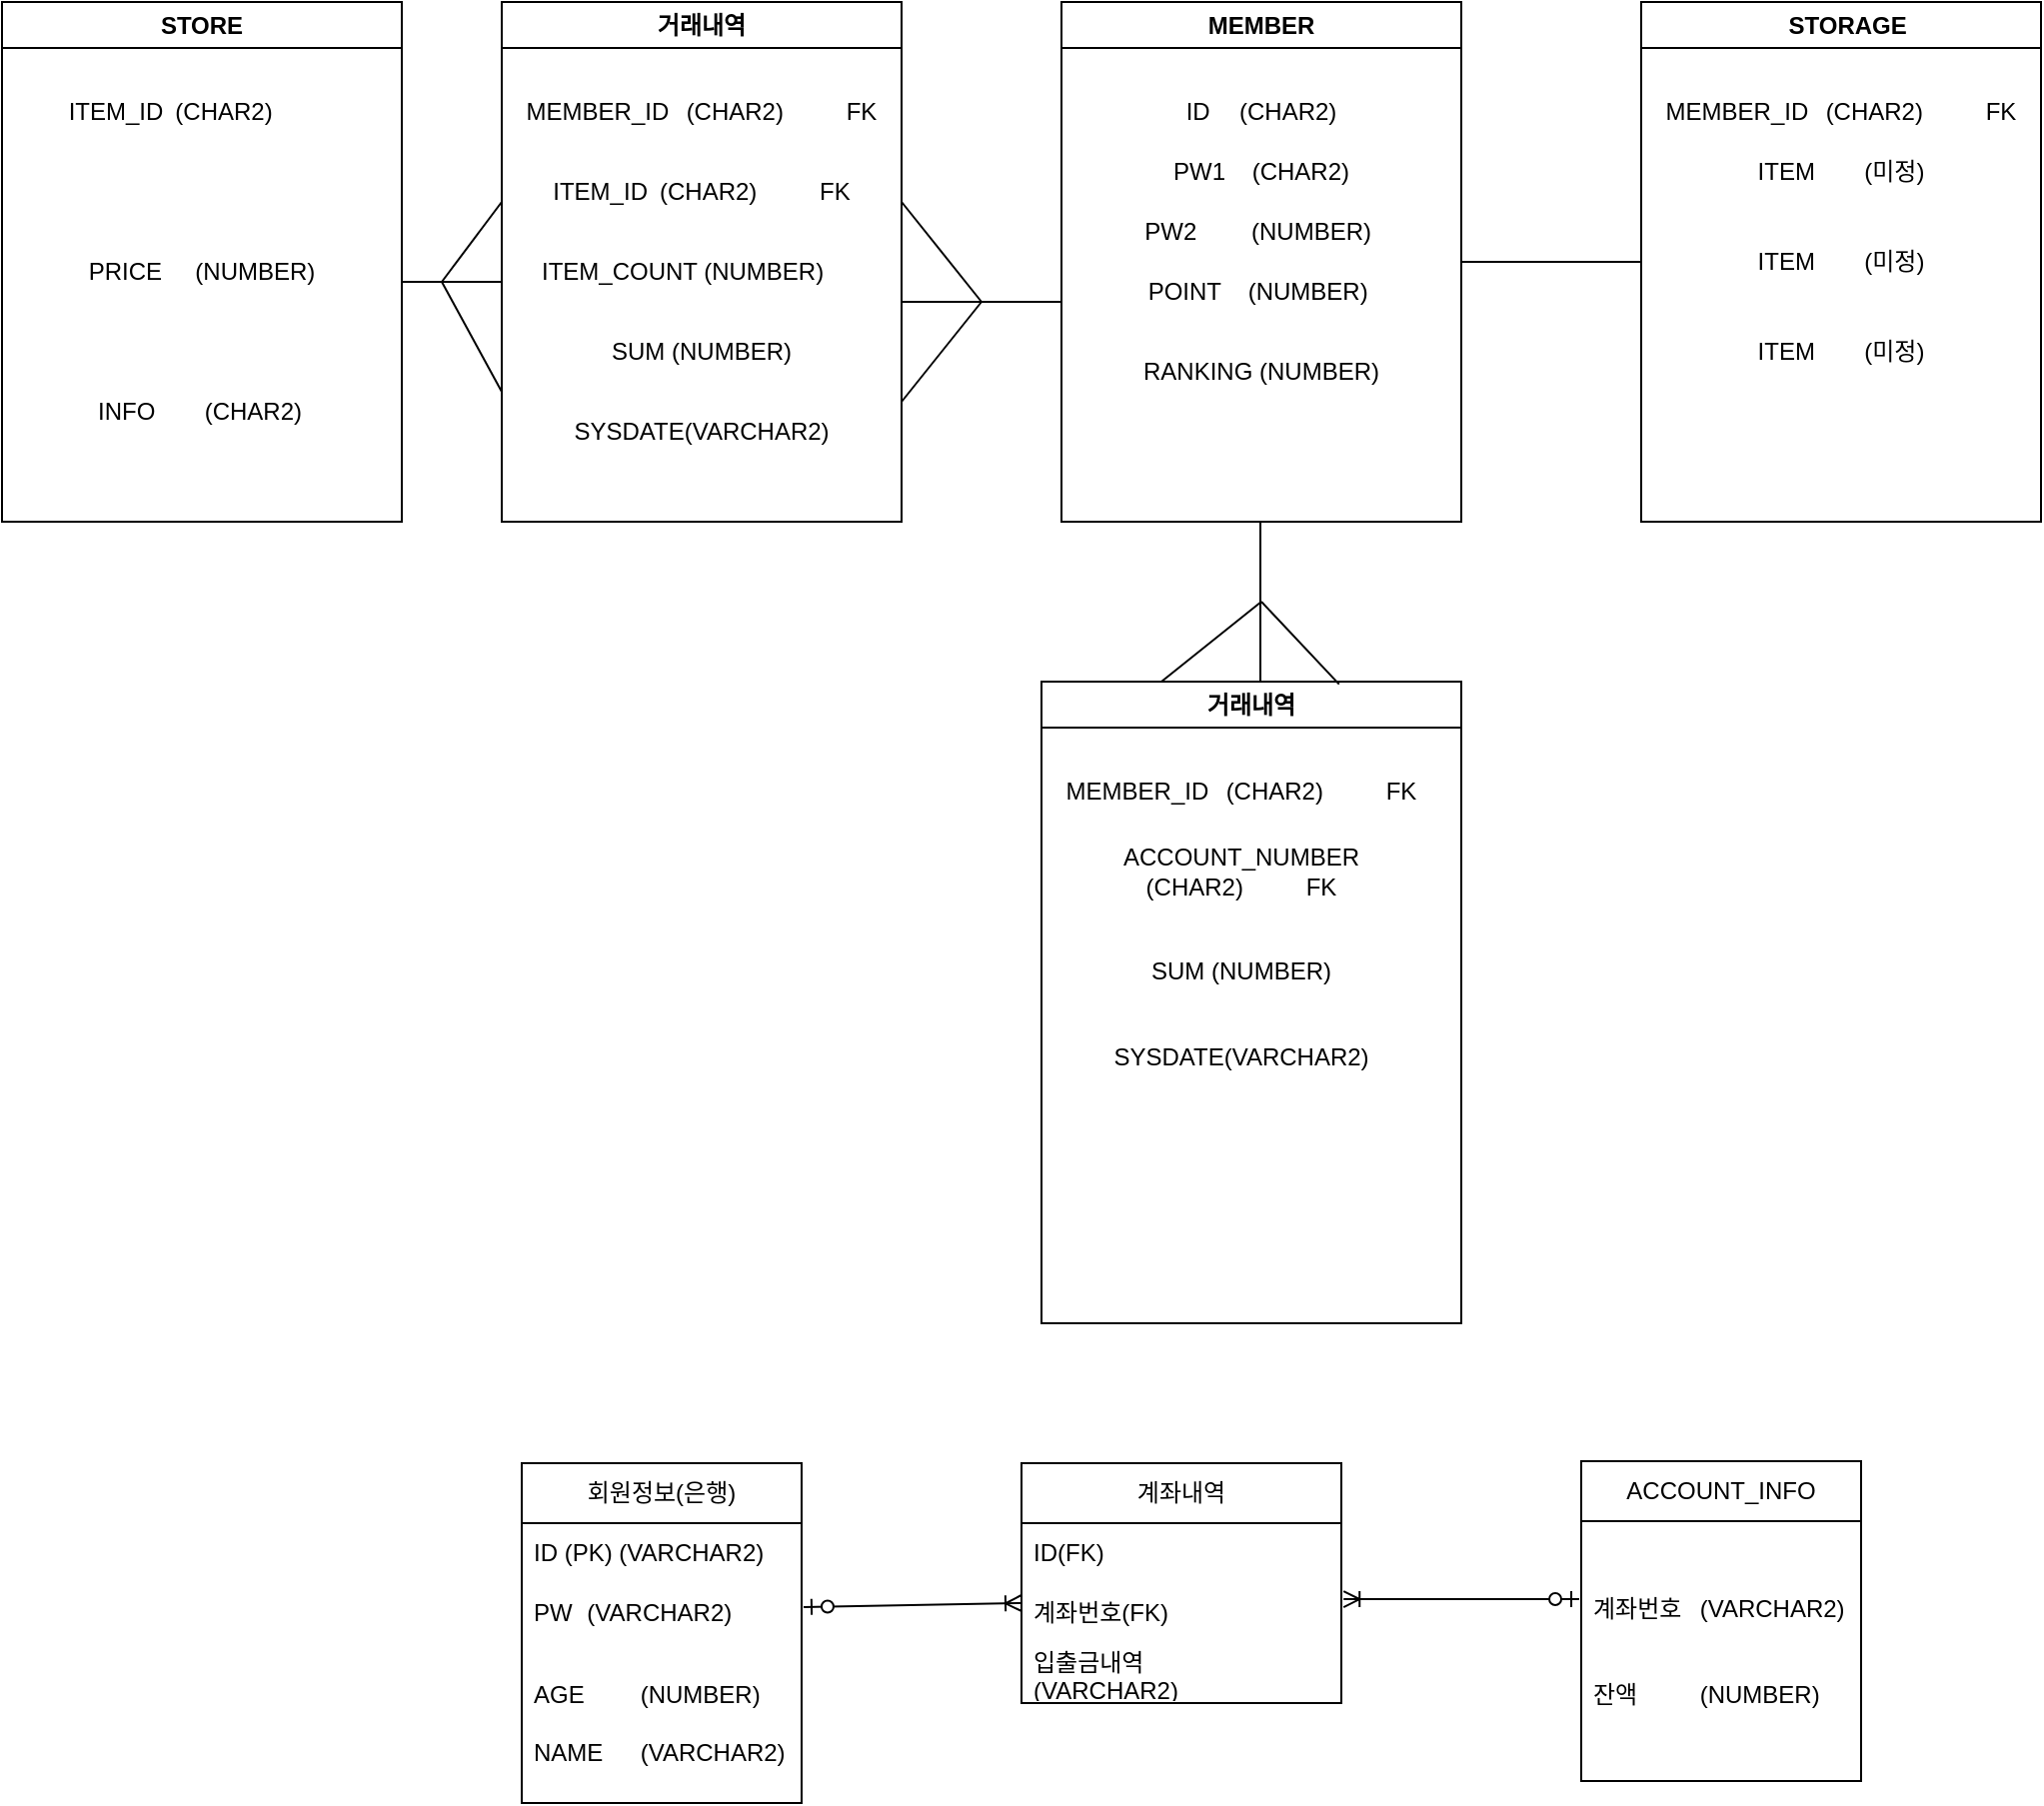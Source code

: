 <mxfile version="21.4.0" type="google">
  <diagram id="R2lEEEUBdFMjLlhIrx00" name="Page-1">
    <mxGraphModel dx="2510" dy="955" grid="1" gridSize="10" guides="1" tooltips="1" connect="1" arrows="1" fold="1" page="1" pageScale="1" pageWidth="850" pageHeight="1100" math="0" shadow="0" extFonts="Permanent Marker^https://fonts.googleapis.com/css?family=Permanent+Marker">
      <root>
        <mxCell id="0" />
        <mxCell id="1" parent="0" />
        <mxCell id="2W_x00pPGA0y_TqVCKb4-1" value="MEMBER" style="swimlane;whiteSpace=wrap;html=1;startSize=23;" parent="1" vertex="1">
          <mxGeometry x="320" y="140" width="200" height="260" as="geometry" />
        </mxCell>
        <mxCell id="2W_x00pPGA0y_TqVCKb4-6" value="ID&lt;span style=&quot;white-space: pre;&quot;&gt;&#x9;&lt;/span&gt;(CHAR2)" style="text;html=1;strokeColor=none;fillColor=none;align=center;verticalAlign=middle;whiteSpace=wrap;rounded=0;" parent="2W_x00pPGA0y_TqVCKb4-1" vertex="1">
          <mxGeometry x="10" y="40" width="180" height="30" as="geometry" />
        </mxCell>
        <mxCell id="2W_x00pPGA0y_TqVCKb4-7" value="PW1&lt;span style=&quot;&quot;&gt;&lt;span style=&quot;white-space: pre;&quot;&gt;&amp;nbsp;&amp;nbsp;&amp;nbsp;&amp;nbsp;&lt;/span&gt;&lt;/span&gt;(CHAR2)" style="text;html=1;strokeColor=none;fillColor=none;align=center;verticalAlign=middle;whiteSpace=wrap;rounded=0;" parent="2W_x00pPGA0y_TqVCKb4-1" vertex="1">
          <mxGeometry x="10" y="70" width="180" height="30" as="geometry" />
        </mxCell>
        <mxCell id="2W_x00pPGA0y_TqVCKb4-8" value="PW2&lt;span style=&quot;white-space: pre;&quot;&gt;&#x9;&lt;/span&gt;(NUMBER)&amp;nbsp;" style="text;html=1;strokeColor=none;fillColor=none;align=center;verticalAlign=middle;whiteSpace=wrap;rounded=0;" parent="2W_x00pPGA0y_TqVCKb4-1" vertex="1">
          <mxGeometry x="10" y="100" width="180" height="30" as="geometry" />
        </mxCell>
        <mxCell id="2W_x00pPGA0y_TqVCKb4-11" value="POINT&lt;span style=&quot;&quot;&gt;&lt;span style=&quot;white-space: pre;&quot;&gt;&amp;nbsp;&amp;nbsp;&amp;nbsp;&amp;nbsp;&lt;/span&gt;&lt;/span&gt;(NUMBER)&amp;nbsp;" style="text;html=1;strokeColor=none;fillColor=none;align=center;verticalAlign=middle;whiteSpace=wrap;rounded=0;" parent="2W_x00pPGA0y_TqVCKb4-1" vertex="1">
          <mxGeometry x="10" y="130" width="180" height="30" as="geometry" />
        </mxCell>
        <mxCell id="2W_x00pPGA0y_TqVCKb4-15" value="RANKING (NUMBER)" style="text;html=1;strokeColor=none;fillColor=none;align=center;verticalAlign=middle;whiteSpace=wrap;rounded=0;" parent="2W_x00pPGA0y_TqVCKb4-1" vertex="1">
          <mxGeometry x="10" y="170" width="180" height="30" as="geometry" />
        </mxCell>
        <mxCell id="2W_x00pPGA0y_TqVCKb4-16" value="STORE" style="swimlane;whiteSpace=wrap;html=1;" parent="1" vertex="1">
          <mxGeometry x="-210" y="140" width="200" height="260" as="geometry" />
        </mxCell>
        <mxCell id="2W_x00pPGA0y_TqVCKb4-36" value="ITEM_ID&lt;span style=&quot;white-space: pre;&quot;&gt;&#x9;&lt;/span&gt;(CHAR2)&lt;span style=&quot;white-space: pre;&quot;&gt;&#x9;&lt;span style=&quot;white-space: pre;&quot;&gt;&#x9;&lt;/span&gt;&lt;/span&gt;" style="text;html=1;strokeColor=none;fillColor=none;align=center;verticalAlign=middle;whiteSpace=wrap;rounded=0;" parent="2W_x00pPGA0y_TqVCKb4-16" vertex="1">
          <mxGeometry x="10" y="40" width="180" height="30" as="geometry" />
        </mxCell>
        <mxCell id="2W_x00pPGA0y_TqVCKb4-37" value="INFO&lt;span style=&quot;white-space: pre;&quot;&gt;&#x9;&lt;/span&gt;(CHAR2)" style="text;html=1;strokeColor=none;fillColor=none;align=center;verticalAlign=middle;whiteSpace=wrap;rounded=0;" parent="2W_x00pPGA0y_TqVCKb4-16" vertex="1">
          <mxGeometry x="9" y="190" width="180" height="30" as="geometry" />
        </mxCell>
        <mxCell id="2W_x00pPGA0y_TqVCKb4-38" value="PRICE&lt;span style=&quot;white-space: pre;&quot;&gt;&#x9;&lt;/span&gt;(NUMBER)" style="text;html=1;strokeColor=none;fillColor=none;align=center;verticalAlign=middle;whiteSpace=wrap;rounded=0;" parent="2W_x00pPGA0y_TqVCKb4-16" vertex="1">
          <mxGeometry x="10" y="120" width="180" height="30" as="geometry" />
        </mxCell>
        <mxCell id="2W_x00pPGA0y_TqVCKb4-22" value="거래내역" style="swimlane;whiteSpace=wrap;html=1;" parent="1" vertex="1">
          <mxGeometry x="40" y="140" width="200" height="260" as="geometry" />
        </mxCell>
        <mxCell id="2W_x00pPGA0y_TqVCKb4-29" value="" style="endArrow=none;html=1;rounded=0;exitX=0;exitY=0.75;exitDx=0;exitDy=0;" parent="2W_x00pPGA0y_TqVCKb4-22" source="2W_x00pPGA0y_TqVCKb4-22" edge="1">
          <mxGeometry width="50" height="50" relative="1" as="geometry">
            <mxPoint x="-50" y="190" as="sourcePoint" />
            <mxPoint x="-30" y="140" as="targetPoint" />
          </mxGeometry>
        </mxCell>
        <mxCell id="2W_x00pPGA0y_TqVCKb4-18" value="MEMBER_ID&lt;span style=&quot;white-space: pre;&quot;&gt;&#x9;&lt;/span&gt;(CHAR2)&lt;span style=&quot;white-space: pre;&quot;&gt;&#x9;&lt;span style=&quot;white-space: pre;&quot;&gt;&#x9;&lt;/span&gt;F&lt;/span&gt;K" style="text;html=1;strokeColor=none;fillColor=none;align=center;verticalAlign=middle;whiteSpace=wrap;rounded=0;" parent="2W_x00pPGA0y_TqVCKb4-22" vertex="1">
          <mxGeometry x="10" y="40" width="180" height="30" as="geometry" />
        </mxCell>
        <mxCell id="2W_x00pPGA0y_TqVCKb4-32" value="ITEM_ID&lt;span style=&quot;white-space: pre;&quot;&gt;&#x9;&lt;/span&gt;(CHAR2)&lt;span style=&quot;white-space: pre;&quot;&gt;&#x9;&lt;span style=&quot;white-space: pre;&quot;&gt;&#x9;&lt;/span&gt;F&lt;/span&gt;K" style="text;html=1;strokeColor=none;fillColor=none;align=center;verticalAlign=middle;whiteSpace=wrap;rounded=0;" parent="2W_x00pPGA0y_TqVCKb4-22" vertex="1">
          <mxGeometry x="10" y="80" width="180" height="30" as="geometry" />
        </mxCell>
        <mxCell id="2W_x00pPGA0y_TqVCKb4-33" value="ITEM_COUNT (NUMBER)&lt;span style=&quot;white-space: pre;&quot;&gt;&#x9;&lt;/span&gt;" style="text;html=1;strokeColor=none;fillColor=none;align=center;verticalAlign=middle;whiteSpace=wrap;rounded=0;" parent="2W_x00pPGA0y_TqVCKb4-22" vertex="1">
          <mxGeometry x="10" y="120" width="180" height="30" as="geometry" />
        </mxCell>
        <mxCell id="2W_x00pPGA0y_TqVCKb4-56" value="SUM (NUMBER)" style="text;html=1;strokeColor=none;fillColor=none;align=center;verticalAlign=middle;whiteSpace=wrap;rounded=0;" parent="2W_x00pPGA0y_TqVCKb4-22" vertex="1">
          <mxGeometry x="10" y="160" width="180" height="30" as="geometry" />
        </mxCell>
        <mxCell id="2W_x00pPGA0y_TqVCKb4-57" value="SYSDATE(VARCHAR2)" style="text;html=1;strokeColor=none;fillColor=none;align=center;verticalAlign=middle;whiteSpace=wrap;rounded=0;" parent="2W_x00pPGA0y_TqVCKb4-22" vertex="1">
          <mxGeometry x="10" y="200" width="180" height="30" as="geometry" />
        </mxCell>
        <mxCell id="2W_x00pPGA0y_TqVCKb4-23" value="" style="endArrow=none;html=1;rounded=0;" parent="1" edge="1">
          <mxGeometry width="50" height="50" relative="1" as="geometry">
            <mxPoint x="240" y="290" as="sourcePoint" />
            <mxPoint x="320" y="290" as="targetPoint" />
          </mxGeometry>
        </mxCell>
        <mxCell id="2W_x00pPGA0y_TqVCKb4-24" value="" style="endArrow=none;html=1;rounded=0;" parent="1" edge="1">
          <mxGeometry width="50" height="50" relative="1" as="geometry">
            <mxPoint x="-10" y="280" as="sourcePoint" />
            <mxPoint x="40" y="280" as="targetPoint" />
          </mxGeometry>
        </mxCell>
        <mxCell id="2W_x00pPGA0y_TqVCKb4-25" value="" style="endArrow=none;html=1;rounded=0;" parent="1" edge="1">
          <mxGeometry width="50" height="50" relative="1" as="geometry">
            <mxPoint x="240" y="240" as="sourcePoint" />
            <mxPoint x="280" y="290" as="targetPoint" />
          </mxGeometry>
        </mxCell>
        <mxCell id="2W_x00pPGA0y_TqVCKb4-26" value="" style="endArrow=none;html=1;rounded=0;" parent="1" edge="1">
          <mxGeometry width="50" height="50" relative="1" as="geometry">
            <mxPoint x="240" y="340" as="sourcePoint" />
            <mxPoint x="280" y="290" as="targetPoint" />
          </mxGeometry>
        </mxCell>
        <mxCell id="2W_x00pPGA0y_TqVCKb4-28" value="" style="endArrow=none;html=1;rounded=0;" parent="1" edge="1">
          <mxGeometry width="50" height="50" relative="1" as="geometry">
            <mxPoint x="40" y="240" as="sourcePoint" />
            <mxPoint x="10" y="280" as="targetPoint" />
          </mxGeometry>
        </mxCell>
        <mxCell id="2W_x00pPGA0y_TqVCKb4-55" value="&amp;nbsp; STORAGE" style="swimlane;whiteSpace=wrap;html=1;startSize=23;" parent="1" vertex="1">
          <mxGeometry x="610" y="140" width="200" height="260" as="geometry" />
        </mxCell>
        <mxCell id="2W_x00pPGA0y_TqVCKb4-60" value="ITEM&lt;span style=&quot;white-space: pre;&quot;&gt;&#x9;&lt;/span&gt;(미정)" style="text;html=1;strokeColor=none;fillColor=none;align=center;verticalAlign=middle;whiteSpace=wrap;rounded=0;" parent="2W_x00pPGA0y_TqVCKb4-55" vertex="1">
          <mxGeometry x="10" y="160" width="180" height="30" as="geometry" />
        </mxCell>
        <mxCell id="2W_x00pPGA0y_TqVCKb4-59" value="ITEM&lt;span style=&quot;white-space: pre;&quot;&gt;&#x9;&lt;/span&gt;(미정)" style="text;html=1;strokeColor=none;fillColor=none;align=center;verticalAlign=middle;whiteSpace=wrap;rounded=0;" parent="2W_x00pPGA0y_TqVCKb4-55" vertex="1">
          <mxGeometry x="10" y="115" width="180" height="30" as="geometry" />
        </mxCell>
        <mxCell id="2W_x00pPGA0y_TqVCKb4-13" value="ITEM&lt;span style=&quot;white-space: pre;&quot;&gt;&#x9;&lt;/span&gt;(미정)" style="text;html=1;strokeColor=none;fillColor=none;align=center;verticalAlign=middle;whiteSpace=wrap;rounded=0;" parent="2W_x00pPGA0y_TqVCKb4-55" vertex="1">
          <mxGeometry x="10" y="70" width="180" height="30" as="geometry" />
        </mxCell>
        <mxCell id="2W_x00pPGA0y_TqVCKb4-61" value="MEMBER_ID&lt;span style=&quot;white-space: pre;&quot;&gt;&#x9;&lt;/span&gt;(CHAR2)&lt;span style=&quot;white-space: pre;&quot;&gt;&#x9;&lt;span style=&quot;white-space: pre;&quot;&gt;&#x9;&lt;/span&gt;F&lt;/span&gt;K" style="text;html=1;strokeColor=none;fillColor=none;align=center;verticalAlign=middle;whiteSpace=wrap;rounded=0;" parent="2W_x00pPGA0y_TqVCKb4-55" vertex="1">
          <mxGeometry x="10" y="40" width="180" height="30" as="geometry" />
        </mxCell>
        <mxCell id="2W_x00pPGA0y_TqVCKb4-64" value="" style="endArrow=none;html=1;rounded=0;entryX=0;entryY=0.5;entryDx=0;entryDy=0;exitX=1;exitY=0.5;exitDx=0;exitDy=0;" parent="1" source="2W_x00pPGA0y_TqVCKb4-1" target="2W_x00pPGA0y_TqVCKb4-55" edge="1">
          <mxGeometry width="50" height="50" relative="1" as="geometry">
            <mxPoint x="420" y="180" as="sourcePoint" />
            <mxPoint x="470" y="130" as="targetPoint" />
          </mxGeometry>
        </mxCell>
        <mxCell id="2W_x00pPGA0y_TqVCKb4-66" value="" style="endArrow=none;html=1;rounded=0;" parent="1" edge="1">
          <mxGeometry width="50" height="50" relative="1" as="geometry">
            <mxPoint x="419.5" y="480" as="sourcePoint" />
            <mxPoint x="419.5" y="400" as="targetPoint" />
          </mxGeometry>
        </mxCell>
        <mxCell id="2W_x00pPGA0y_TqVCKb4-70" value="거래내역" style="swimlane;whiteSpace=wrap;html=1;" parent="1" vertex="1">
          <mxGeometry x="310" y="480" width="210" height="321" as="geometry" />
        </mxCell>
        <mxCell id="2W_x00pPGA0y_TqVCKb4-72" value="MEMBER_ID&lt;span style=&quot;white-space: pre;&quot;&gt;&#x9;&lt;/span&gt;(CHAR2)&lt;span style=&quot;white-space: pre;&quot;&gt;&#x9;&lt;span style=&quot;white-space: pre;&quot;&gt;&#x9;&lt;/span&gt;F&lt;/span&gt;K" style="text;html=1;strokeColor=none;fillColor=none;align=center;verticalAlign=middle;whiteSpace=wrap;rounded=0;" parent="2W_x00pPGA0y_TqVCKb4-70" vertex="1">
          <mxGeometry x="10" y="40" width="180" height="30" as="geometry" />
        </mxCell>
        <mxCell id="2W_x00pPGA0y_TqVCKb4-73" value="ACCOUNT_NUMBER&lt;br&gt;(CHAR2)&lt;span style=&quot;white-space: pre;&quot;&gt;&#x9;&lt;span style=&quot;white-space: pre;&quot;&gt;&#x9;&lt;/span&gt;F&lt;/span&gt;K" style="text;html=1;strokeColor=none;fillColor=none;align=center;verticalAlign=middle;whiteSpace=wrap;rounded=0;" parent="2W_x00pPGA0y_TqVCKb4-70" vertex="1">
          <mxGeometry x="10" y="80" width="180" height="30" as="geometry" />
        </mxCell>
        <mxCell id="2W_x00pPGA0y_TqVCKb4-75" value="SUM (NUMBER)" style="text;html=1;strokeColor=none;fillColor=none;align=center;verticalAlign=middle;whiteSpace=wrap;rounded=0;" parent="2W_x00pPGA0y_TqVCKb4-70" vertex="1">
          <mxGeometry x="10" y="130" width="180" height="30" as="geometry" />
        </mxCell>
        <mxCell id="2W_x00pPGA0y_TqVCKb4-76" value="SYSDATE(VARCHAR2)&lt;br&gt;&lt;br&gt;" style="text;html=1;strokeColor=none;fillColor=none;align=center;verticalAlign=middle;whiteSpace=wrap;rounded=0;" parent="2W_x00pPGA0y_TqVCKb4-70" vertex="1">
          <mxGeometry x="10" y="180" width="180" height="30" as="geometry" />
        </mxCell>
        <mxCell id="fE-3HCvfrjTYmm2UpFEF-3" value="" style="endArrow=none;html=1;rounded=0;" parent="1" edge="1">
          <mxGeometry width="50" height="50" relative="1" as="geometry">
            <mxPoint x="370" y="480" as="sourcePoint" />
            <mxPoint x="420" y="440" as="targetPoint" />
          </mxGeometry>
        </mxCell>
        <mxCell id="fE-3HCvfrjTYmm2UpFEF-4" value="" style="endArrow=none;html=1;rounded=0;entryX=0.709;entryY=0.004;entryDx=0;entryDy=0;entryPerimeter=0;" parent="1" target="2W_x00pPGA0y_TqVCKb4-70" edge="1">
          <mxGeometry width="50" height="50" relative="1" as="geometry">
            <mxPoint x="420" y="440" as="sourcePoint" />
            <mxPoint x="450" y="460" as="targetPoint" />
          </mxGeometry>
        </mxCell>
        <mxCell id="fE-3HCvfrjTYmm2UpFEF-5" value="회원정보(은행)" style="swimlane;fontStyle=0;childLayout=stackLayout;horizontal=1;startSize=30;horizontalStack=0;resizeParent=1;resizeParentMax=0;resizeLast=0;collapsible=1;marginBottom=0;whiteSpace=wrap;html=1;" parent="1" vertex="1">
          <mxGeometry x="50" y="871" width="140" height="170" as="geometry" />
        </mxCell>
        <mxCell id="fE-3HCvfrjTYmm2UpFEF-6" value="ID (PK) (VARCHAR2)" style="text;strokeColor=none;fillColor=none;align=left;verticalAlign=middle;spacingLeft=4;spacingRight=4;overflow=hidden;points=[[0,0.5],[1,0.5]];portConstraint=eastwest;rotatable=0;whiteSpace=wrap;html=1;" parent="fE-3HCvfrjTYmm2UpFEF-5" vertex="1">
          <mxGeometry y="30" width="140" height="30" as="geometry" />
        </mxCell>
        <mxCell id="fE-3HCvfrjTYmm2UpFEF-7" value="PW&lt;span style=&quot;white-space: pre;&quot;&gt;&#x9;&lt;/span&gt;(VARCHAR2)" style="text;strokeColor=none;fillColor=none;align=left;verticalAlign=middle;spacingLeft=4;spacingRight=4;overflow=hidden;points=[[0,0.5],[1,0.5]];portConstraint=eastwest;rotatable=0;whiteSpace=wrap;html=1;" parent="fE-3HCvfrjTYmm2UpFEF-5" vertex="1">
          <mxGeometry y="60" width="140" height="30" as="geometry" />
        </mxCell>
        <mxCell id="fE-3HCvfrjTYmm2UpFEF-8" value="AGE&lt;span style=&quot;white-space: pre;&quot;&gt;&#x9;&lt;/span&gt;(NUMBER)&lt;br&gt;&lt;br&gt;NAME&lt;span style=&quot;white-space: pre;&quot;&gt;&#x9;&lt;/span&gt;(VARCHAR2)" style="text;strokeColor=none;fillColor=none;align=left;verticalAlign=middle;spacingLeft=4;spacingRight=4;overflow=hidden;points=[[0,0.5],[1,0.5]];portConstraint=eastwest;rotatable=0;whiteSpace=wrap;html=1;" parent="fE-3HCvfrjTYmm2UpFEF-5" vertex="1">
          <mxGeometry y="90" width="140" height="80" as="geometry" />
        </mxCell>
        <mxCell id="fE-3HCvfrjTYmm2UpFEF-9" value="계좌내역" style="swimlane;fontStyle=0;childLayout=stackLayout;horizontal=1;startSize=30;horizontalStack=0;resizeParent=1;resizeParentMax=0;resizeLast=0;collapsible=1;marginBottom=0;whiteSpace=wrap;html=1;" parent="1" vertex="1">
          <mxGeometry x="300" y="871" width="160" height="120" as="geometry" />
        </mxCell>
        <mxCell id="fE-3HCvfrjTYmm2UpFEF-10" value="ID(FK)" style="text;strokeColor=none;fillColor=none;align=left;verticalAlign=middle;spacingLeft=4;spacingRight=4;overflow=hidden;points=[[0,0.5],[1,0.5]];portConstraint=eastwest;rotatable=0;whiteSpace=wrap;html=1;" parent="fE-3HCvfrjTYmm2UpFEF-9" vertex="1">
          <mxGeometry y="30" width="160" height="30" as="geometry" />
        </mxCell>
        <mxCell id="fE-3HCvfrjTYmm2UpFEF-11" value="계좌번호(FK)" style="text;strokeColor=none;fillColor=none;align=left;verticalAlign=middle;spacingLeft=4;spacingRight=4;overflow=hidden;points=[[0,0.5],[1,0.5]];portConstraint=eastwest;rotatable=0;whiteSpace=wrap;html=1;" parent="fE-3HCvfrjTYmm2UpFEF-9" vertex="1">
          <mxGeometry y="60" width="160" height="30" as="geometry" />
        </mxCell>
        <mxCell id="fE-3HCvfrjTYmm2UpFEF-12" value="입출금내역&lt;span style=&quot;white-space: pre;&quot;&gt;&#x9;&lt;/span&gt;&lt;br&gt;(VARCHAR2)" style="text;strokeColor=none;fillColor=none;align=left;verticalAlign=middle;spacingLeft=4;spacingRight=4;overflow=hidden;points=[[0,0.5],[1,0.5]];portConstraint=eastwest;rotatable=0;whiteSpace=wrap;html=1;" parent="fE-3HCvfrjTYmm2UpFEF-9" vertex="1">
          <mxGeometry y="90" width="160" height="30" as="geometry" />
        </mxCell>
        <mxCell id="fE-3HCvfrjTYmm2UpFEF-13" value="ACCOUNT_INFO" style="swimlane;fontStyle=0;childLayout=stackLayout;horizontal=1;startSize=30;horizontalStack=0;resizeParent=1;resizeParentMax=0;resizeLast=0;collapsible=1;marginBottom=0;whiteSpace=wrap;html=1;" parent="1" vertex="1">
          <mxGeometry x="580" y="870" width="140" height="160" as="geometry" />
        </mxCell>
        <mxCell id="fE-3HCvfrjTYmm2UpFEF-14" value="계좌번호&lt;span style=&quot;white-space: pre;&quot;&gt;&#x9;&lt;/span&gt;(VARCHAR2)&lt;br&gt;&lt;br&gt;&lt;br&gt;잔액&lt;span style=&quot;white-space: pre;&quot;&gt;&#x9;&lt;/span&gt;&lt;span style=&quot;white-space: pre;&quot;&gt;&#x9;&lt;/span&gt;(NUMBER)" style="text;strokeColor=none;fillColor=none;align=left;verticalAlign=middle;spacingLeft=4;spacingRight=4;overflow=hidden;points=[[0,0.5],[1,0.5]];portConstraint=eastwest;rotatable=0;whiteSpace=wrap;html=1;" parent="fE-3HCvfrjTYmm2UpFEF-13" vertex="1">
          <mxGeometry y="30" width="140" height="130" as="geometry" />
        </mxCell>
        <mxCell id="fE-3HCvfrjTYmm2UpFEF-15" value="" style="fontSize=12;html=1;endArrow=ERoneToMany;startArrow=ERzeroToOne;rounded=0;exitX=1.007;exitY=0.065;exitDx=0;exitDy=0;exitPerimeter=0;" parent="1" edge="1">
          <mxGeometry width="100" height="100" relative="1" as="geometry">
            <mxPoint x="190.98" y="942.95" as="sourcePoint" />
            <mxPoint x="300" y="941" as="targetPoint" />
          </mxGeometry>
        </mxCell>
        <mxCell id="fE-3HCvfrjTYmm2UpFEF-16" value="" style="fontSize=12;html=1;endArrow=ERoneToMany;startArrow=ERzeroToOne;rounded=0;entryX=1.007;entryY=0.267;entryDx=0;entryDy=0;entryPerimeter=0;exitX=-0.007;exitY=0.3;exitDx=0;exitDy=0;exitPerimeter=0;" parent="1" source="fE-3HCvfrjTYmm2UpFEF-14" target="fE-3HCvfrjTYmm2UpFEF-11" edge="1">
          <mxGeometry width="100" height="100" relative="1" as="geometry">
            <mxPoint x="540" y="941" as="sourcePoint" />
            <mxPoint x="460" y="941" as="targetPoint" />
          </mxGeometry>
        </mxCell>
      </root>
    </mxGraphModel>
  </diagram>
</mxfile>
